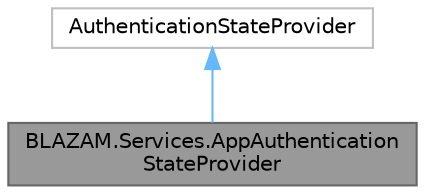 digraph "BLAZAM.Services.AppAuthenticationStateProvider"
{
 // LATEX_PDF_SIZE
  bgcolor="transparent";
  edge [fontname=Helvetica,fontsize=10,labelfontname=Helvetica,labelfontsize=10];
  node [fontname=Helvetica,fontsize=10,shape=box,height=0.2,width=0.4];
  Node1 [id="Node000001",label="BLAZAM.Services.AppAuthentication\lStateProvider",height=0.2,width=0.4,color="gray40", fillcolor="grey60", style="filled", fontcolor="black",tooltip="Handles login/impersonate/logout of the browser HTTPContext Identity. This identity is stored it the ..."];
  Node2 -> Node1 [id="edge2_Node000001_Node000002",dir="back",color="steelblue1",style="solid",tooltip=" "];
  Node2 [id="Node000002",label="AuthenticationStateProvider",height=0.2,width=0.4,color="grey75", fillcolor="white", style="filled",tooltip=" "];
}
